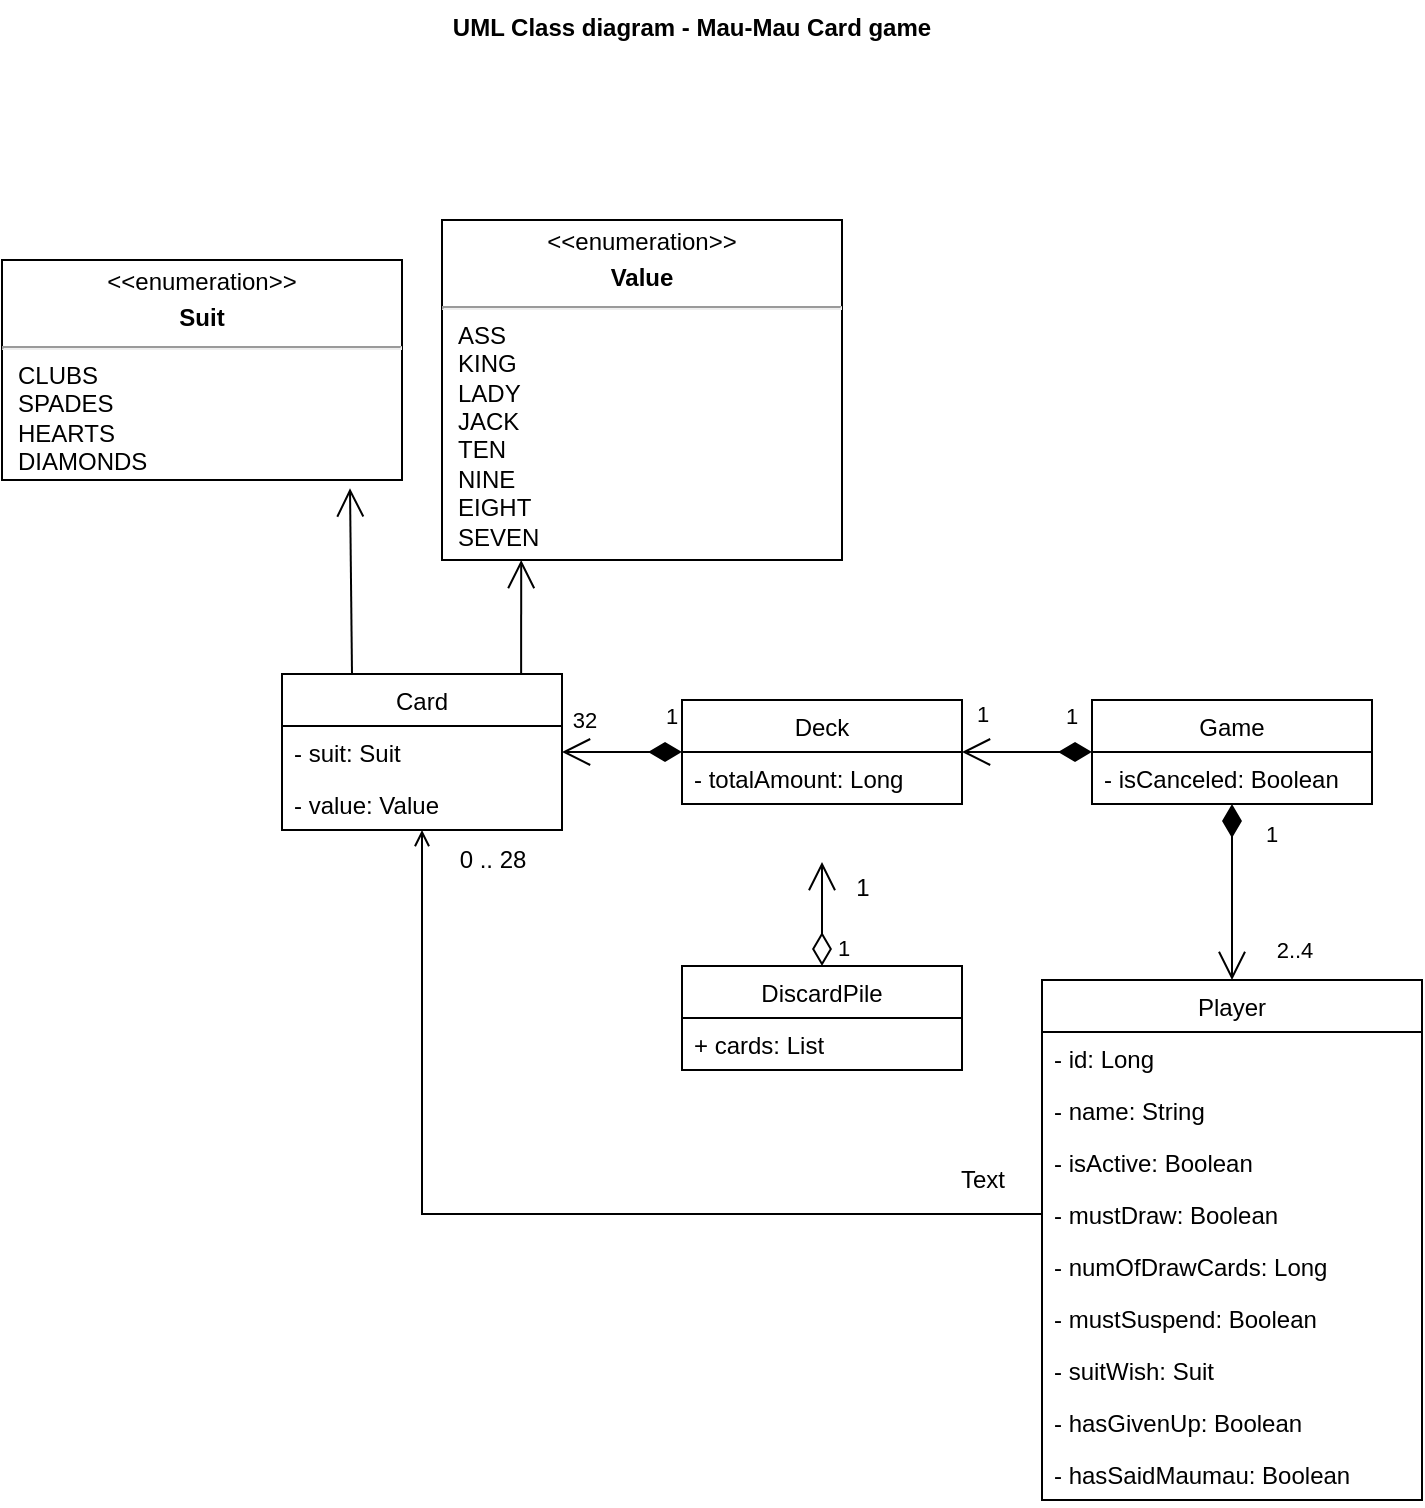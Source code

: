 <mxfile version="17.5.0" type="github">
  <diagram id="bj6Q8kGTr0pkgQq6tZRm" name="Seite-1">
    <mxGraphModel dx="1038" dy="643" grid="1" gridSize="10" guides="1" tooltips="1" connect="1" arrows="1" fold="1" page="1" pageScale="1" pageWidth="827" pageHeight="1169" math="0" shadow="0">
      <root>
        <mxCell id="0" />
        <mxCell id="1" parent="0" />
        <mxCell id="77sjMMR5Yvf_XChXpcGN-28" value="Card" style="swimlane;fontStyle=0;childLayout=stackLayout;horizontal=1;startSize=26;fillColor=none;horizontalStack=0;resizeParent=1;resizeParentMax=0;resizeLast=0;collapsible=1;marginBottom=0;" parent="1" vertex="1">
          <mxGeometry x="160" y="387" width="140" height="78" as="geometry" />
        </mxCell>
        <mxCell id="77sjMMR5Yvf_XChXpcGN-29" value="- suit: Suit" style="text;strokeColor=none;fillColor=none;align=left;verticalAlign=top;spacingLeft=4;spacingRight=4;overflow=hidden;rotatable=0;points=[[0,0.5],[1,0.5]];portConstraint=eastwest;" parent="77sjMMR5Yvf_XChXpcGN-28" vertex="1">
          <mxGeometry y="26" width="140" height="26" as="geometry" />
        </mxCell>
        <mxCell id="77sjMMR5Yvf_XChXpcGN-30" value="- value: Value" style="text;strokeColor=none;fillColor=none;align=left;verticalAlign=top;spacingLeft=4;spacingRight=4;overflow=hidden;rotatable=0;points=[[0,0.5],[1,0.5]];portConstraint=eastwest;" parent="77sjMMR5Yvf_XChXpcGN-28" vertex="1">
          <mxGeometry y="52" width="140" height="26" as="geometry" />
        </mxCell>
        <mxCell id="77sjMMR5Yvf_XChXpcGN-31" value="Player" style="swimlane;fontStyle=0;childLayout=stackLayout;horizontal=1;startSize=26;fillColor=none;horizontalStack=0;resizeParent=1;resizeParentMax=0;resizeLast=0;collapsible=1;marginBottom=0;" parent="1" vertex="1">
          <mxGeometry x="540" y="540" width="190" height="260" as="geometry" />
        </mxCell>
        <mxCell id="77sjMMR5Yvf_XChXpcGN-32" value="- id: Long" style="text;strokeColor=none;fillColor=none;align=left;verticalAlign=top;spacingLeft=4;spacingRight=4;overflow=hidden;rotatable=0;points=[[0,0.5],[1,0.5]];portConstraint=eastwest;" parent="77sjMMR5Yvf_XChXpcGN-31" vertex="1">
          <mxGeometry y="26" width="190" height="26" as="geometry" />
        </mxCell>
        <mxCell id="77sjMMR5Yvf_XChXpcGN-34" value="- name: String" style="text;strokeColor=none;fillColor=none;align=left;verticalAlign=top;spacingLeft=4;spacingRight=4;overflow=hidden;rotatable=0;points=[[0,0.5],[1,0.5]];portConstraint=eastwest;" parent="77sjMMR5Yvf_XChXpcGN-31" vertex="1">
          <mxGeometry y="52" width="190" height="26" as="geometry" />
        </mxCell>
        <mxCell id="77sjMMR5Yvf_XChXpcGN-35" value="- isActive: Boolean" style="text;strokeColor=none;fillColor=none;align=left;verticalAlign=top;spacingLeft=4;spacingRight=4;overflow=hidden;rotatable=0;points=[[0,0.5],[1,0.5]];portConstraint=eastwest;" parent="77sjMMR5Yvf_XChXpcGN-31" vertex="1">
          <mxGeometry y="78" width="190" height="26" as="geometry" />
        </mxCell>
        <mxCell id="S1vb69_Zerg-ERHGtHPL-10" value="- mustDraw: Boolean" style="text;strokeColor=none;fillColor=none;align=left;verticalAlign=top;spacingLeft=4;spacingRight=4;overflow=hidden;rotatable=0;points=[[0,0.5],[1,0.5]];portConstraint=eastwest;" parent="77sjMMR5Yvf_XChXpcGN-31" vertex="1">
          <mxGeometry y="104" width="190" height="26" as="geometry" />
        </mxCell>
        <mxCell id="LWqvd5Fts955x7SQUY-z-13" value="- numOfDrawCards: Long" style="text;strokeColor=none;fillColor=none;align=left;verticalAlign=top;spacingLeft=4;spacingRight=4;overflow=hidden;rotatable=0;points=[[0,0.5],[1,0.5]];portConstraint=eastwest;" parent="77sjMMR5Yvf_XChXpcGN-31" vertex="1">
          <mxGeometry y="130" width="190" height="26" as="geometry" />
        </mxCell>
        <mxCell id="S1vb69_Zerg-ERHGtHPL-12" value="- mustSuspend: Boolean" style="text;strokeColor=none;fillColor=none;align=left;verticalAlign=top;spacingLeft=4;spacingRight=4;overflow=hidden;rotatable=0;points=[[0,0.5],[1,0.5]];portConstraint=eastwest;" parent="77sjMMR5Yvf_XChXpcGN-31" vertex="1">
          <mxGeometry y="156" width="190" height="26" as="geometry" />
        </mxCell>
        <mxCell id="S1vb69_Zerg-ERHGtHPL-13" value="- suitWish: Suit" style="text;strokeColor=none;fillColor=none;align=left;verticalAlign=top;spacingLeft=4;spacingRight=4;overflow=hidden;rotatable=0;points=[[0,0.5],[1,0.5]];portConstraint=eastwest;" parent="77sjMMR5Yvf_XChXpcGN-31" vertex="1">
          <mxGeometry y="182" width="190" height="26" as="geometry" />
        </mxCell>
        <mxCell id="DhQfvevI-bPjPN9J5ntj-5" value="- hasGivenUp: Boolean" style="text;strokeColor=none;fillColor=none;align=left;verticalAlign=top;spacingLeft=4;spacingRight=4;overflow=hidden;rotatable=0;points=[[0,0.5],[1,0.5]];portConstraint=eastwest;" vertex="1" parent="77sjMMR5Yvf_XChXpcGN-31">
          <mxGeometry y="208" width="190" height="26" as="geometry" />
        </mxCell>
        <mxCell id="77sjMMR5Yvf_XChXpcGN-36" value="- hasSaidMaumau: Boolean" style="text;strokeColor=none;fillColor=none;align=left;verticalAlign=top;spacingLeft=4;spacingRight=4;overflow=hidden;rotatable=0;points=[[0,0.5],[1,0.5]];portConstraint=eastwest;" parent="77sjMMR5Yvf_XChXpcGN-31" vertex="1">
          <mxGeometry y="234" width="190" height="26" as="geometry" />
        </mxCell>
        <mxCell id="77sjMMR5Yvf_XChXpcGN-37" value="Deck" style="swimlane;fontStyle=0;childLayout=stackLayout;horizontal=1;startSize=26;fillColor=none;horizontalStack=0;resizeParent=1;resizeParentMax=0;resizeLast=0;collapsible=1;marginBottom=0;" parent="1" vertex="1">
          <mxGeometry x="360" y="400" width="140" height="52" as="geometry" />
        </mxCell>
        <mxCell id="77sjMMR5Yvf_XChXpcGN-39" value="- totalAmount: Long" style="text;strokeColor=none;fillColor=none;align=left;verticalAlign=top;spacingLeft=4;spacingRight=4;overflow=hidden;rotatable=0;points=[[0,0.5],[1,0.5]];portConstraint=eastwest;" parent="77sjMMR5Yvf_XChXpcGN-37" vertex="1">
          <mxGeometry y="26" width="140" height="26" as="geometry" />
        </mxCell>
        <mxCell id="77sjMMR5Yvf_XChXpcGN-42" value="DiscardPile" style="swimlane;fontStyle=0;childLayout=stackLayout;horizontal=1;startSize=26;fillColor=none;horizontalStack=0;resizeParent=1;resizeParentMax=0;resizeLast=0;collapsible=1;marginBottom=0;" parent="1" vertex="1">
          <mxGeometry x="360" y="533" width="140" height="52" as="geometry" />
        </mxCell>
        <mxCell id="77sjMMR5Yvf_XChXpcGN-43" value="+ cards: List" style="text;strokeColor=none;fillColor=none;align=left;verticalAlign=top;spacingLeft=4;spacingRight=4;overflow=hidden;rotatable=0;points=[[0,0.5],[1,0.5]];portConstraint=eastwest;" parent="77sjMMR5Yvf_XChXpcGN-42" vertex="1">
          <mxGeometry y="26" width="140" height="26" as="geometry" />
        </mxCell>
        <mxCell id="77sjMMR5Yvf_XChXpcGN-44" value="Game" style="swimlane;fontStyle=0;childLayout=stackLayout;horizontal=1;startSize=26;fillColor=none;horizontalStack=0;resizeParent=1;resizeParentMax=0;resizeLast=0;collapsible=1;marginBottom=0;" parent="1" vertex="1">
          <mxGeometry x="565" y="400" width="140" height="52" as="geometry" />
        </mxCell>
        <mxCell id="DhQfvevI-bPjPN9J5ntj-2" value="- isCanceled: Boolean" style="text;strokeColor=none;fillColor=none;align=left;verticalAlign=top;spacingLeft=4;spacingRight=4;overflow=hidden;rotatable=0;points=[[0,0.5],[1,0.5]];portConstraint=eastwest;" vertex="1" parent="77sjMMR5Yvf_XChXpcGN-44">
          <mxGeometry y="26" width="140" height="26" as="geometry" />
        </mxCell>
        <mxCell id="77sjMMR5Yvf_XChXpcGN-47" value="&lt;p style=&quot;margin: 0px ; margin-top: 4px ; text-align: center&quot;&gt;&amp;lt;&amp;lt;enumeration&amp;gt;&amp;gt;&lt;b&gt;&lt;br&gt;&lt;/b&gt;&lt;/p&gt;&lt;p style=&quot;margin: 0px ; margin-top: 4px ; text-align: center&quot;&gt;&lt;b&gt;Suit&lt;/b&gt;&lt;br&gt;&lt;b&gt;&lt;/b&gt;&lt;/p&gt;&lt;hr&gt;&lt;p style=&quot;margin: 0px ; margin-left: 8px ; text-align: left&quot;&gt;&lt;span&gt;CLUBS&lt;/span&gt;&lt;/p&gt;&lt;p style=&quot;margin: 0px ; margin-left: 8px ; text-align: left&quot;&gt;&lt;span&gt;SPADES&lt;/span&gt;&lt;br&gt;&lt;/p&gt;&lt;p style=&quot;margin: 0px ; margin-left: 8px ; text-align: left&quot;&gt;HEARTS&lt;/p&gt;&lt;p style=&quot;margin: 0px ; margin-left: 8px ; text-align: left&quot;&gt;DIAMONDS&lt;br&gt;&lt;/p&gt;&lt;p style=&quot;margin: 0px ; margin-left: 8px ; text-align: left&quot;&gt;&lt;br&gt;&lt;/p&gt;&lt;p style=&quot;margin: 0px ; margin-left: 8px ; text-align: left&quot;&gt;&lt;br&gt;&lt;/p&gt;" style="shape=rect;html=1;overflow=fill;whiteSpace=wrap;" parent="1" vertex="1">
          <mxGeometry x="20" y="180" width="200" height="110" as="geometry" />
        </mxCell>
        <mxCell id="77sjMMR5Yvf_XChXpcGN-48" value="1" style="endArrow=open;html=1;endSize=12;startArrow=diamondThin;startSize=14;startFill=1;edgeStyle=orthogonalEdgeStyle;align=left;verticalAlign=bottom;rounded=0;entryX=1;entryY=0.5;entryDx=0;entryDy=0;" parent="1" source="77sjMMR5Yvf_XChXpcGN-37" target="77sjMMR5Yvf_XChXpcGN-29" edge="1">
          <mxGeometry x="-0.667" y="-9" relative="1" as="geometry">
            <mxPoint x="170" y="560" as="sourcePoint" />
            <mxPoint x="440" y="460" as="targetPoint" />
            <mxPoint as="offset" />
            <Array as="points">
              <mxPoint x="350" y="426" />
              <mxPoint x="350" y="426" />
            </Array>
          </mxGeometry>
        </mxCell>
        <mxCell id="S1vb69_Zerg-ERHGtHPL-17" value="32" style="edgeLabel;html=1;align=center;verticalAlign=middle;resizable=0;points=[];" parent="77sjMMR5Yvf_XChXpcGN-48" vertex="1" connectable="0">
          <mxGeometry x="0.752" y="-1" relative="1" as="geometry">
            <mxPoint x="3" y="-15" as="offset" />
          </mxGeometry>
        </mxCell>
        <mxCell id="LWqvd5Fts955x7SQUY-z-18" value="1" style="endArrow=open;html=1;endSize=12;startArrow=diamondThin;startSize=14;startFill=1;edgeStyle=orthogonalEdgeStyle;align=left;verticalAlign=bottom;rounded=0;" parent="1" source="77sjMMR5Yvf_XChXpcGN-44" target="77sjMMR5Yvf_XChXpcGN-31" edge="1">
          <mxGeometry x="-0.464" y="15" relative="1" as="geometry">
            <mxPoint x="628" y="460" as="sourcePoint" />
            <mxPoint x="690" y="300" as="targetPoint" />
            <Array as="points" />
            <mxPoint as="offset" />
          </mxGeometry>
        </mxCell>
        <mxCell id="S1vb69_Zerg-ERHGtHPL-5" value="2..4" style="edgeLabel;html=1;align=center;verticalAlign=middle;resizable=0;points=[];" parent="LWqvd5Fts955x7SQUY-z-18" vertex="1" connectable="0">
          <mxGeometry x="0.682" y="3" relative="1" as="geometry">
            <mxPoint x="28" y="-1" as="offset" />
          </mxGeometry>
        </mxCell>
        <mxCell id="S1vb69_Zerg-ERHGtHPL-6" value="1" style="endArrow=open;html=1;endSize=12;startArrow=diamondThin;startSize=14;startFill=1;edgeStyle=orthogonalEdgeStyle;align=left;verticalAlign=bottom;rounded=0;" parent="1" source="77sjMMR5Yvf_XChXpcGN-44" target="77sjMMR5Yvf_XChXpcGN-37" edge="1">
          <mxGeometry x="-0.538" y="-9" relative="1" as="geometry">
            <mxPoint x="330" y="360" as="sourcePoint" />
            <mxPoint x="490" y="360" as="targetPoint" />
            <Array as="points">
              <mxPoint x="540" y="426" />
              <mxPoint x="540" y="426" />
            </Array>
            <mxPoint as="offset" />
          </mxGeometry>
        </mxCell>
        <mxCell id="S1vb69_Zerg-ERHGtHPL-7" value="1" style="edgeLabel;html=1;align=center;verticalAlign=middle;resizable=0;points=[];" parent="S1vb69_Zerg-ERHGtHPL-6" vertex="1" connectable="0">
          <mxGeometry x="0.687" y="1" relative="1" as="geometry">
            <mxPoint y="-20" as="offset" />
          </mxGeometry>
        </mxCell>
        <mxCell id="S1vb69_Zerg-ERHGtHPL-14" value="&lt;p style=&quot;margin: 0px ; margin-top: 4px ; text-align: center&quot;&gt;&amp;lt;&amp;lt;enumeration&amp;gt;&amp;gt;&lt;b&gt;&lt;br&gt;&lt;/b&gt;&lt;/p&gt;&lt;p style=&quot;margin: 0px ; margin-top: 4px ; text-align: center&quot;&gt;&lt;b&gt;Value&lt;/b&gt;&lt;br&gt;&lt;b&gt;&lt;/b&gt;&lt;/p&gt;&lt;hr&gt;&lt;p style=&quot;margin: 0px ; margin-left: 8px ; text-align: left&quot;&gt;ASS&lt;/p&gt;&lt;p style=&quot;margin: 0px ; margin-left: 8px ; text-align: left&quot;&gt;KING&lt;br&gt;&lt;/p&gt;&lt;p style=&quot;margin: 0px ; margin-left: 8px ; text-align: left&quot;&gt;LADY&lt;br&gt;&lt;/p&gt;&lt;p style=&quot;margin: 0px ; margin-left: 8px ; text-align: left&quot;&gt;JACK&lt;/p&gt;&lt;p style=&quot;margin: 0px ; margin-left: 8px ; text-align: left&quot;&gt;TEN&lt;/p&gt;&lt;p style=&quot;margin: 0px ; margin-left: 8px ; text-align: left&quot;&gt;NINE&lt;/p&gt;&lt;p style=&quot;margin: 0px ; margin-left: 8px ; text-align: left&quot;&gt;EIGHT&lt;/p&gt;&lt;p style=&quot;margin: 0px ; margin-left: 8px ; text-align: left&quot;&gt;SEVEN&lt;br&gt;&lt;/p&gt;&lt;p style=&quot;margin: 0px ; margin-left: 8px ; text-align: left&quot;&gt;&lt;br&gt;&lt;/p&gt;&lt;p style=&quot;margin: 0px ; margin-left: 8px ; text-align: left&quot;&gt;&lt;br&gt;&lt;/p&gt;" style="shape=rect;html=1;overflow=fill;whiteSpace=wrap;" parent="1" vertex="1">
          <mxGeometry x="240" y="160" width="200" height="170" as="geometry" />
        </mxCell>
        <mxCell id="S1vb69_Zerg-ERHGtHPL-22" value="1" style="endArrow=open;html=1;endSize=12;startArrow=diamondThin;startSize=14;startFill=0;edgeStyle=orthogonalEdgeStyle;align=left;verticalAlign=bottom;rounded=0;exitX=0.5;exitY=0;exitDx=0;exitDy=0;" parent="1" source="77sjMMR5Yvf_XChXpcGN-42" edge="1">
          <mxGeometry x="-0.979" y="-6" relative="1" as="geometry">
            <mxPoint x="260" y="520" as="sourcePoint" />
            <mxPoint x="430" y="481" as="targetPoint" />
            <Array as="points">
              <mxPoint x="430" y="500" />
              <mxPoint x="430" y="500" />
            </Array>
            <mxPoint as="offset" />
          </mxGeometry>
        </mxCell>
        <mxCell id="d6jPl4z7u86NwUNu5akU-2" value="1" style="text;html=1;resizable=0;autosize=1;align=center;verticalAlign=middle;points=[];fillColor=none;strokeColor=none;rounded=0;" parent="1" vertex="1">
          <mxGeometry x="440" y="484" width="20" height="20" as="geometry" />
        </mxCell>
        <mxCell id="d6jPl4z7u86NwUNu5akU-13" value="" style="endArrow=open;endFill=1;endSize=12;html=1;rounded=0;entryX=0.87;entryY=1.038;entryDx=0;entryDy=0;entryPerimeter=0;exitX=0.25;exitY=0;exitDx=0;exitDy=0;" parent="1" source="77sjMMR5Yvf_XChXpcGN-28" target="77sjMMR5Yvf_XChXpcGN-47" edge="1">
          <mxGeometry width="160" relative="1" as="geometry">
            <mxPoint x="40" y="580" as="sourcePoint" />
            <mxPoint x="200" y="580" as="targetPoint" />
          </mxGeometry>
        </mxCell>
        <mxCell id="d6jPl4z7u86NwUNu5akU-14" value="" style="endArrow=open;endFill=1;endSize=12;html=1;rounded=0;exitX=0.854;exitY=-0.003;exitDx=0;exitDy=0;exitPerimeter=0;entryX=0.198;entryY=1;entryDx=0;entryDy=0;entryPerimeter=0;" parent="1" source="77sjMMR5Yvf_XChXpcGN-28" target="S1vb69_Zerg-ERHGtHPL-14" edge="1">
          <mxGeometry width="160" relative="1" as="geometry">
            <mxPoint x="260" y="360" as="sourcePoint" />
            <mxPoint x="420" y="360" as="targetPoint" />
          </mxGeometry>
        </mxCell>
        <object label="" dvdv="" id="DhQfvevI-bPjPN9J5ntj-6">
          <mxCell style="edgeStyle=orthogonalEdgeStyle;rounded=0;orthogonalLoop=1;jettySize=auto;html=1;startArrow=none;startFill=0;endArrow=open;endFill=0;" edge="1" parent="1" source="S1vb69_Zerg-ERHGtHPL-10" target="77sjMMR5Yvf_XChXpcGN-28">
            <mxGeometry relative="1" as="geometry" />
          </mxCell>
        </object>
        <mxCell id="DhQfvevI-bPjPN9J5ntj-7" value="UML Class diagram - Mau-Mau Card game" style="text;align=center;fontStyle=1;verticalAlign=middle;spacingLeft=3;spacingRight=3;strokeColor=none;rotatable=0;points=[[0,0.5],[1,0.5]];portConstraint=eastwest;" vertex="1" parent="1">
          <mxGeometry x="170" y="50" width="390" height="26" as="geometry" />
        </mxCell>
        <mxCell id="DhQfvevI-bPjPN9J5ntj-8" value="0 .. 28" style="text;html=1;resizable=0;autosize=1;align=center;verticalAlign=middle;points=[];fillColor=none;strokeColor=none;rounded=0;" vertex="1" parent="1">
          <mxGeometry x="240" y="470" width="50" height="20" as="geometry" />
        </mxCell>
        <mxCell id="DhQfvevI-bPjPN9J5ntj-10" value="Text" style="text;html=1;resizable=0;autosize=1;align=center;verticalAlign=middle;points=[];fillColor=none;strokeColor=none;rounded=0;" vertex="1" parent="1">
          <mxGeometry x="490" y="630" width="40" height="20" as="geometry" />
        </mxCell>
      </root>
    </mxGraphModel>
  </diagram>
</mxfile>
